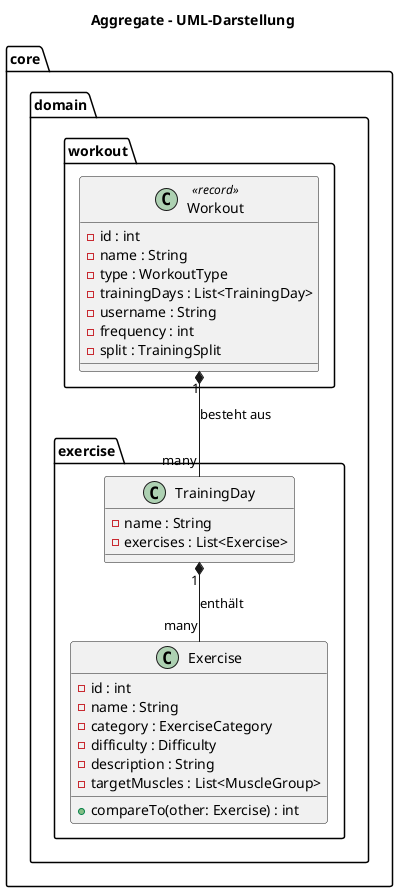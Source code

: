 @startuml aggregate
title Aggregate – UML-Darstellung

package "core.domain.workout" {
  class Workout <<record>> {
    - id : int
    - name : String
    - type : WorkoutType
    - trainingDays : List<TrainingDay>
    - username : String
    - frequency : int
    - split : TrainingSplit
  }
}

class core.domain.exercise.TrainingDay {
    - name : String
    - exercises : List<Exercise>
}

class core.domain.exercise.Exercise {
    - id : int
    - name : String
    - category : ExerciseCategory
    - difficulty : Difficulty
    - description : String
    - targetMuscles : List<MuscleGroup>
    + compareTo(other: Exercise) : int
}


Workout "1" *-- "many" TrainingDay : besteht aus
TrainingDay "1" *-- "many" Exercise : enthält

@enduml
